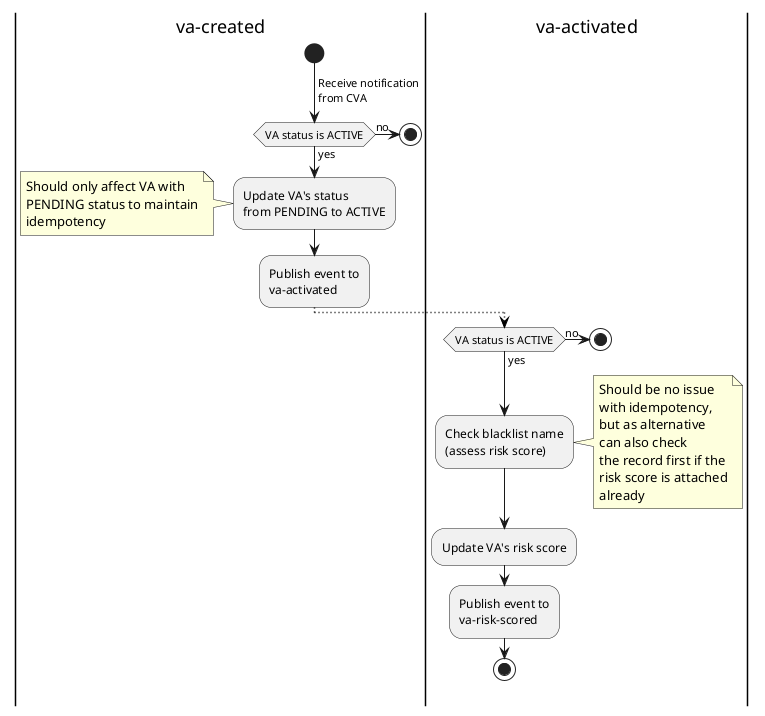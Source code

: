 @startuml
|va-created|
start

-> Receive notification
from CVA;
if (VA status is ACTIVE) then (yes)
:Update VA's status
from PENDING to ACTIVE;
note left
Should only affect VA with
PENDING status to maintain
idempotency
end note
:Publish event to
va-activated;
-[#black,dotted]->
else (no)
stop
endif

|va-created|

|va-activated|
if (VA status is ACTIVE) then (yes)
:Check blacklist name
(assess risk score);
note right
Should be no issue
with idempotency,
but as alternative
can also check
the record first if the
risk score is attached
already
end note

:Update VA's risk score;

:Publish event to
va-risk-scored;
stop

else (no)
stop

endif


|va-activated|
@enduml